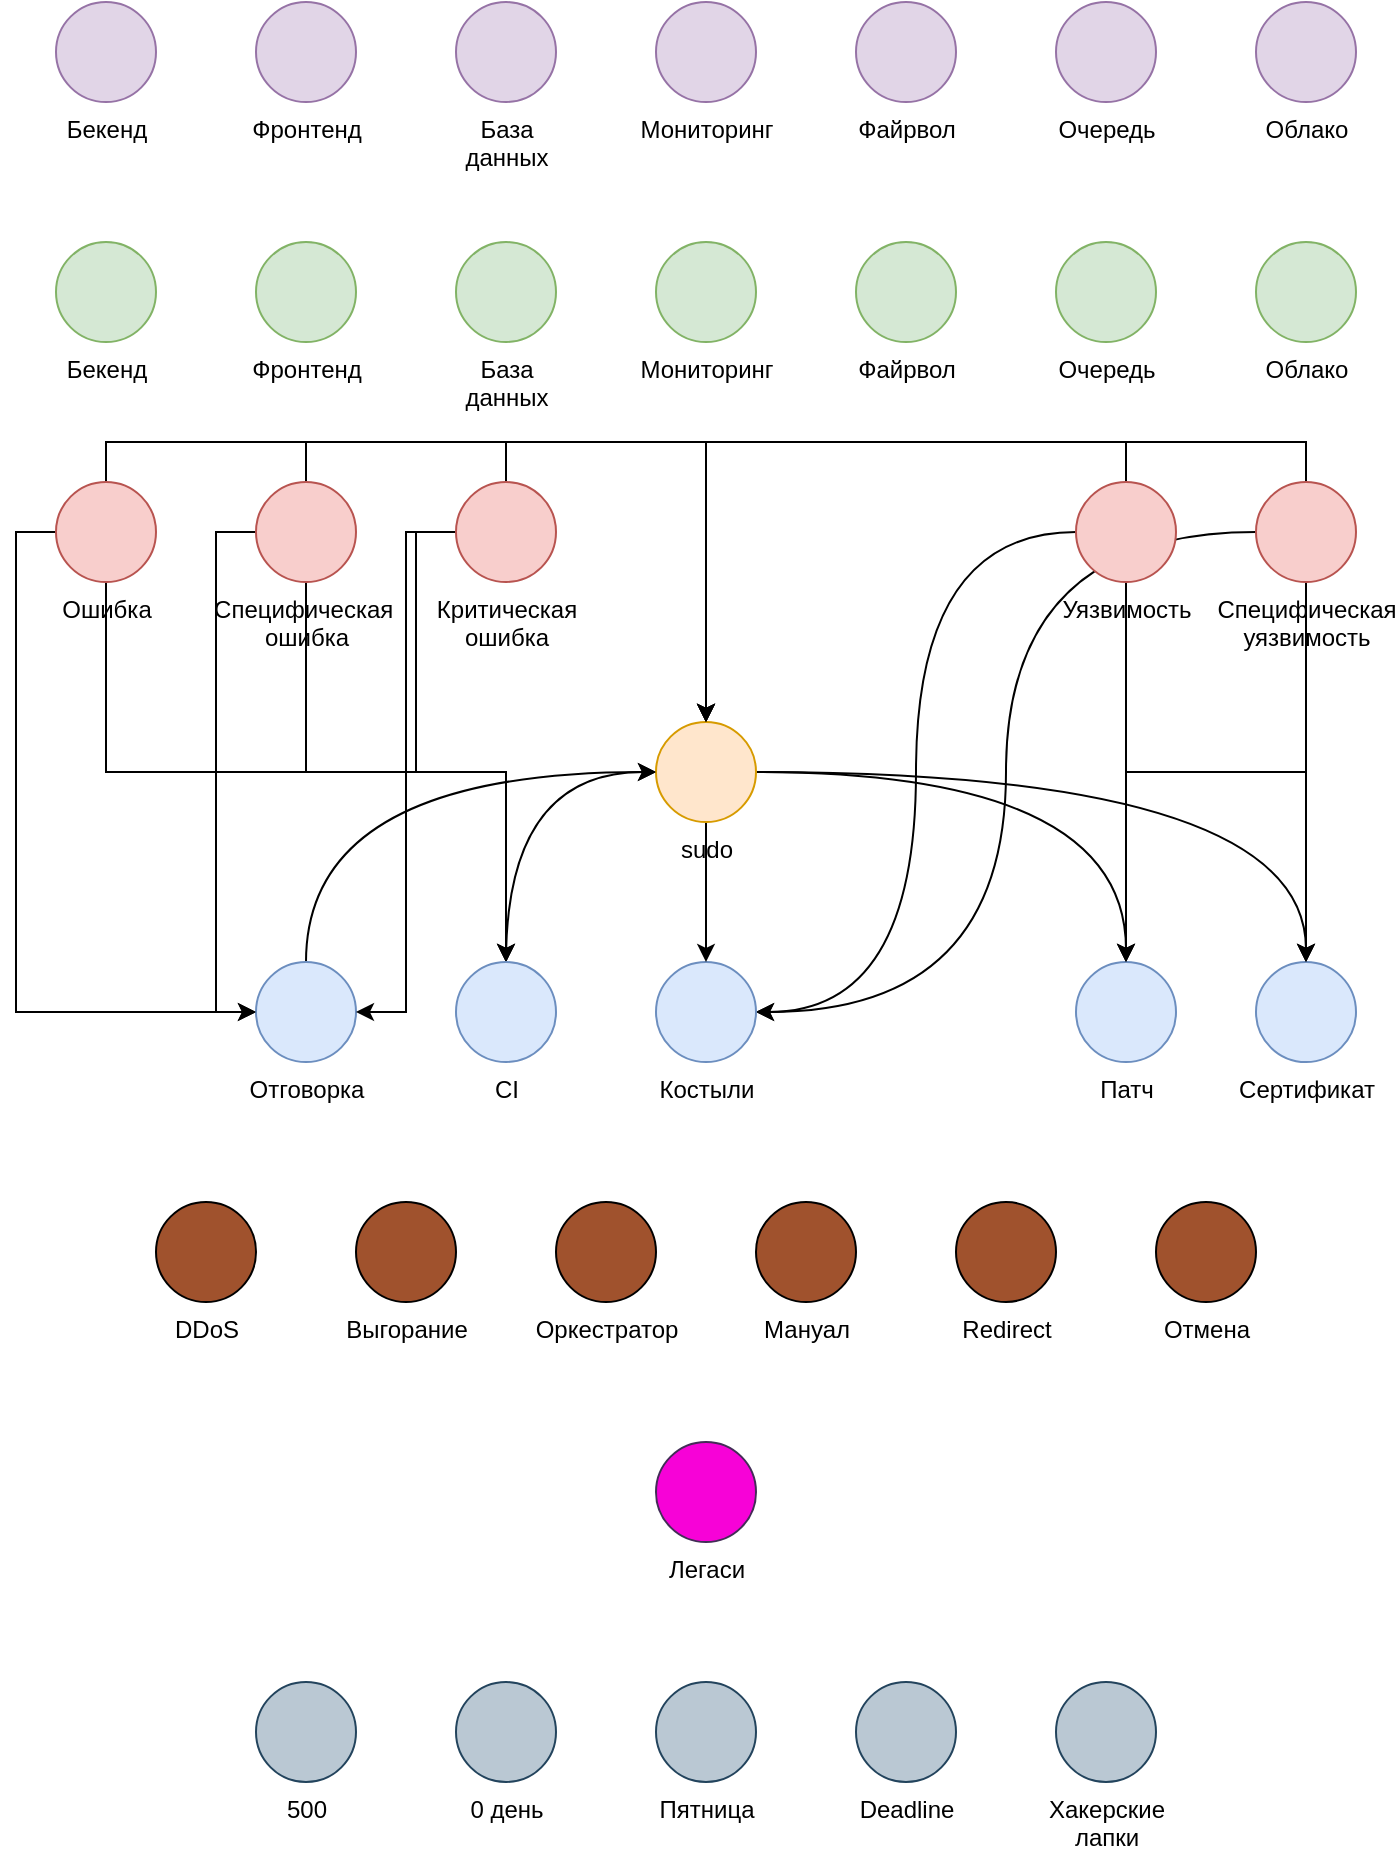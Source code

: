 <mxfile version="24.4.13" type="github">
  <diagram name="Page-1" id="2a216829-ef6e-dabb-86c1-c78162f3ba2b">
    <mxGraphModel dx="852" dy="584" grid="1" gridSize="10" guides="1" tooltips="1" connect="1" arrows="1" fold="1" page="1" pageScale="1" pageWidth="850" pageHeight="1100" background="none" math="0" shadow="0">
      <root>
        <mxCell id="0" />
        <mxCell id="1" parent="0" />
        <mxCell id="75ba1CMOg3PrHAO8wLKx-22" style="edgeStyle=orthogonalEdgeStyle;rounded=0;orthogonalLoop=1;jettySize=auto;html=1;exitX=0;exitY=0.5;exitDx=0;exitDy=0;entryX=0;entryY=0.5;entryDx=0;entryDy=0;" edge="1" parent="1" source="7a84cebc1def654-1" target="9monrO0C9HARq5Gm0Uuh-5">
          <mxGeometry relative="1" as="geometry" />
        </mxCell>
        <mxCell id="75ba1CMOg3PrHAO8wLKx-27" style="edgeStyle=orthogonalEdgeStyle;rounded=0;orthogonalLoop=1;jettySize=auto;html=1;exitX=0.5;exitY=1;exitDx=0;exitDy=0;entryX=0.5;entryY=0;entryDx=0;entryDy=0;" edge="1" parent="1" source="7a84cebc1def654-1" target="9monrO0C9HARq5Gm0Uuh-6">
          <mxGeometry relative="1" as="geometry" />
        </mxCell>
        <mxCell id="75ba1CMOg3PrHAO8wLKx-33" style="edgeStyle=orthogonalEdgeStyle;rounded=0;orthogonalLoop=1;jettySize=auto;html=1;exitX=0.5;exitY=0;exitDx=0;exitDy=0;entryX=0.5;entryY=0;entryDx=0;entryDy=0;" edge="1" parent="1" source="7a84cebc1def654-1" target="9monrO0C9HARq5Gm0Uuh-25">
          <mxGeometry relative="1" as="geometry" />
        </mxCell>
        <mxCell id="7a84cebc1def654-1" value="Ошибка" style="shape=mxgraph.bpmn.shape;html=1;verticalLabelPosition=bottom;labelBackgroundColor=none;verticalAlign=top;perimeter=ellipsePerimeter;outline=standard;symbol=general;fillColor=#f8cecc;strokeColor=#b85450;" parent="1" vertex="1">
          <mxGeometry x="100" y="400" width="50" height="50" as="geometry" />
        </mxCell>
        <mxCell id="75ba1CMOg3PrHAO8wLKx-6" style="edgeStyle=orthogonalEdgeStyle;rounded=0;orthogonalLoop=1;jettySize=auto;html=1;exitX=0;exitY=0.5;exitDx=0;exitDy=0;entryX=1;entryY=0.5;entryDx=0;entryDy=0;curved=1;labelBackgroundColor=none;" edge="1" parent="1" source="9monrO0C9HARq5Gm0Uuh-1" target="9monrO0C9HARq5Gm0Uuh-8">
          <mxGeometry relative="1" as="geometry" />
        </mxCell>
        <mxCell id="75ba1CMOg3PrHAO8wLKx-17" style="edgeStyle=orthogonalEdgeStyle;rounded=0;orthogonalLoop=1;jettySize=auto;html=1;exitX=0.5;exitY=1;exitDx=0;exitDy=0;entryX=0.5;entryY=0;entryDx=0;entryDy=0;" edge="1" parent="1" source="9monrO0C9HARq5Gm0Uuh-4" target="9monrO0C9HARq5Gm0Uuh-9">
          <mxGeometry relative="1" as="geometry" />
        </mxCell>
        <mxCell id="75ba1CMOg3PrHAO8wLKx-19" style="edgeStyle=orthogonalEdgeStyle;rounded=0;orthogonalLoop=1;jettySize=auto;html=1;exitX=0.5;exitY=1;exitDx=0;exitDy=0;entryX=0.5;entryY=0;entryDx=0;entryDy=0;" edge="1" parent="1" source="9monrO0C9HARq5Gm0Uuh-4" target="9monrO0C9HARq5Gm0Uuh-7">
          <mxGeometry relative="1" as="geometry" />
        </mxCell>
        <mxCell id="75ba1CMOg3PrHAO8wLKx-36" style="edgeStyle=orthogonalEdgeStyle;rounded=0;orthogonalLoop=1;jettySize=auto;html=1;exitX=0.5;exitY=0;exitDx=0;exitDy=0;entryX=0.5;entryY=0;entryDx=0;entryDy=0;" edge="1" parent="1" source="9monrO0C9HARq5Gm0Uuh-4" target="9monrO0C9HARq5Gm0Uuh-25">
          <mxGeometry relative="1" as="geometry" />
        </mxCell>
        <mxCell id="75ba1CMOg3PrHAO8wLKx-41" style="edgeStyle=orthogonalEdgeStyle;rounded=0;orthogonalLoop=1;jettySize=auto;html=1;exitX=0;exitY=0.5;exitDx=0;exitDy=0;entryX=1;entryY=0.5;entryDx=0;entryDy=0;curved=1;" edge="1" parent="1" source="9monrO0C9HARq5Gm0Uuh-4" target="9monrO0C9HARq5Gm0Uuh-8">
          <mxGeometry relative="1" as="geometry" />
        </mxCell>
        <mxCell id="9monrO0C9HARq5Gm0Uuh-4" value="Специфическая &lt;br&gt;уязвимость" style="shape=mxgraph.bpmn.shape;html=1;verticalLabelPosition=bottom;labelBackgroundColor=none;verticalAlign=top;perimeter=ellipsePerimeter;outline=standard;symbol=general;fillColor=#f8cecc;strokeColor=#b85450;" parent="1" vertex="1">
          <mxGeometry x="700" y="400" width="50" height="50" as="geometry" />
        </mxCell>
        <mxCell id="75ba1CMOg3PrHAO8wLKx-39" style="edgeStyle=orthogonalEdgeStyle;rounded=0;orthogonalLoop=1;jettySize=auto;html=1;exitX=0.5;exitY=0;exitDx=0;exitDy=0;entryX=0;entryY=0.5;entryDx=0;entryDy=0;curved=1;" edge="1" parent="1" source="9monrO0C9HARq5Gm0Uuh-5" target="9monrO0C9HARq5Gm0Uuh-25">
          <mxGeometry relative="1" as="geometry" />
        </mxCell>
        <mxCell id="9monrO0C9HARq5Gm0Uuh-5" value="Отговорка" style="shape=mxgraph.bpmn.shape;html=1;verticalLabelPosition=bottom;labelBackgroundColor=none;verticalAlign=top;perimeter=ellipsePerimeter;outline=standard;symbol=general;fillColor=#dae8fc;strokeColor=#6c8ebf;" parent="1" vertex="1">
          <mxGeometry x="200" y="640" width="50" height="50" as="geometry" />
        </mxCell>
        <mxCell id="9monrO0C9HARq5Gm0Uuh-7" value="Патч" style="shape=mxgraph.bpmn.shape;html=1;verticalLabelPosition=bottom;labelBackgroundColor=none;verticalAlign=top;perimeter=ellipsePerimeter;outline=standard;symbol=general;fillColor=#dae8fc;strokeColor=#6c8ebf;" parent="1" vertex="1">
          <mxGeometry x="610" y="640" width="50" height="50" as="geometry" />
        </mxCell>
        <mxCell id="9monrO0C9HARq5Gm0Uuh-8" value="Костыли" style="shape=mxgraph.bpmn.shape;html=1;verticalLabelPosition=bottom;labelBackgroundColor=none;verticalAlign=top;perimeter=ellipsePerimeter;outline=standard;symbol=general;fillColor=#dae8fc;strokeColor=#6c8ebf;" parent="1" vertex="1">
          <mxGeometry x="400" y="640" width="50" height="50" as="geometry" />
        </mxCell>
        <mxCell id="9monrO0C9HARq5Gm0Uuh-9" value="Сертификат" style="shape=mxgraph.bpmn.shape;html=1;verticalLabelPosition=bottom;labelBackgroundColor=none;verticalAlign=top;perimeter=ellipsePerimeter;outline=standard;symbol=general;fillColor=#dae8fc;strokeColor=#6c8ebf;" parent="1" vertex="1">
          <mxGeometry x="700" y="640" width="50" height="50" as="geometry" />
        </mxCell>
        <mxCell id="9monrO0C9HARq5Gm0Uuh-10" value="&lt;div&gt;Бекенд&lt;/div&gt;" style="shape=mxgraph.bpmn.shape;html=1;verticalLabelPosition=bottom;labelBackgroundColor=none;verticalAlign=top;perimeter=ellipsePerimeter;outline=standard;symbol=general;fillColor=#e1d5e7;strokeColor=#9673a6;" parent="1" vertex="1">
          <mxGeometry x="100" y="160" width="50" height="50" as="geometry" />
        </mxCell>
        <mxCell id="9monrO0C9HARq5Gm0Uuh-11" value="Мониторинг" style="shape=mxgraph.bpmn.shape;html=1;verticalLabelPosition=bottom;labelBackgroundColor=none;verticalAlign=top;perimeter=ellipsePerimeter;outline=standard;symbol=general;fillColor=#e1d5e7;strokeColor=#9673a6;" parent="1" vertex="1">
          <mxGeometry x="400" y="160" width="50" height="50" as="geometry" />
        </mxCell>
        <mxCell id="9monrO0C9HARq5Gm0Uuh-12" value="&lt;div&gt;Фронтенд&lt;/div&gt;" style="shape=mxgraph.bpmn.shape;html=1;verticalLabelPosition=bottom;labelBackgroundColor=none;verticalAlign=top;perimeter=ellipsePerimeter;outline=standard;symbol=general;fillColor=#e1d5e7;strokeColor=#9673a6;" parent="1" vertex="1">
          <mxGeometry x="200" y="160" width="50" height="50" as="geometry" />
        </mxCell>
        <mxCell id="9monrO0C9HARq5Gm0Uuh-13" value="База &lt;br&gt;данных" style="shape=mxgraph.bpmn.shape;html=1;verticalLabelPosition=bottom;labelBackgroundColor=none;verticalAlign=top;perimeter=ellipsePerimeter;outline=standard;symbol=general;fillColor=#e1d5e7;strokeColor=#9673a6;" parent="1" vertex="1">
          <mxGeometry x="300" y="160" width="50" height="50" as="geometry" />
        </mxCell>
        <mxCell id="9monrO0C9HARq5Gm0Uuh-14" value="Файрвол" style="shape=mxgraph.bpmn.shape;html=1;verticalLabelPosition=bottom;labelBackgroundColor=none;verticalAlign=top;perimeter=ellipsePerimeter;outline=standard;symbol=general;fillColor=#e1d5e7;strokeColor=#9673a6;" parent="1" vertex="1">
          <mxGeometry x="500" y="160" width="50" height="50" as="geometry" />
        </mxCell>
        <mxCell id="9monrO0C9HARq5Gm0Uuh-16" value="Очередь" style="shape=mxgraph.bpmn.shape;html=1;verticalLabelPosition=bottom;labelBackgroundColor=none;verticalAlign=top;perimeter=ellipsePerimeter;outline=standard;symbol=general;fillColor=#e1d5e7;strokeColor=#9673a6;" parent="1" vertex="1">
          <mxGeometry x="600" y="160" width="50" height="50" as="geometry" />
        </mxCell>
        <mxCell id="9monrO0C9HARq5Gm0Uuh-17" value="Облако" style="shape=mxgraph.bpmn.shape;html=1;verticalLabelPosition=bottom;labelBackgroundColor=none;verticalAlign=top;perimeter=ellipsePerimeter;outline=standard;symbol=general;fillColor=#e1d5e7;strokeColor=#9673a6;" parent="1" vertex="1">
          <mxGeometry x="700" y="160" width="50" height="50" as="geometry" />
        </mxCell>
        <mxCell id="9monrO0C9HARq5Gm0Uuh-18" value="&lt;div&gt;Бекенд&lt;/div&gt;" style="shape=mxgraph.bpmn.shape;html=1;verticalLabelPosition=bottom;labelBackgroundColor=none;verticalAlign=top;perimeter=ellipsePerimeter;outline=standard;symbol=general;fillColor=#d5e8d4;strokeColor=#82b366;" parent="1" vertex="1">
          <mxGeometry x="100" y="280" width="50" height="50" as="geometry" />
        </mxCell>
        <mxCell id="9monrO0C9HARq5Gm0Uuh-19" value="Мониторинг" style="shape=mxgraph.bpmn.shape;html=1;verticalLabelPosition=bottom;labelBackgroundColor=none;verticalAlign=top;perimeter=ellipsePerimeter;outline=standard;symbol=general;fillColor=#d5e8d4;strokeColor=#82b366;" parent="1" vertex="1">
          <mxGeometry x="400" y="280" width="50" height="50" as="geometry" />
        </mxCell>
        <mxCell id="9monrO0C9HARq5Gm0Uuh-20" value="&lt;div&gt;Фронтенд&lt;/div&gt;" style="shape=mxgraph.bpmn.shape;html=1;verticalLabelPosition=bottom;labelBackgroundColor=none;verticalAlign=top;perimeter=ellipsePerimeter;outline=standard;symbol=general;fillColor=#d5e8d4;strokeColor=#82b366;" parent="1" vertex="1">
          <mxGeometry x="200" y="280" width="50" height="50" as="geometry" />
        </mxCell>
        <mxCell id="9monrO0C9HARq5Gm0Uuh-21" value="База &lt;br&gt;данных" style="shape=mxgraph.bpmn.shape;html=1;verticalLabelPosition=bottom;labelBackgroundColor=none;verticalAlign=top;perimeter=ellipsePerimeter;outline=standard;symbol=general;fillColor=#d5e8d4;strokeColor=#82b366;" parent="1" vertex="1">
          <mxGeometry x="300" y="280" width="50" height="50" as="geometry" />
        </mxCell>
        <mxCell id="9monrO0C9HARq5Gm0Uuh-22" value="Файрвол" style="shape=mxgraph.bpmn.shape;html=1;verticalLabelPosition=bottom;labelBackgroundColor=none;verticalAlign=top;perimeter=ellipsePerimeter;outline=standard;symbol=general;fillColor=#d5e8d4;strokeColor=#82b366;" parent="1" vertex="1">
          <mxGeometry x="500" y="280" width="50" height="50" as="geometry" />
        </mxCell>
        <mxCell id="9monrO0C9HARq5Gm0Uuh-23" value="Очередь" style="shape=mxgraph.bpmn.shape;html=1;verticalLabelPosition=bottom;labelBackgroundColor=none;verticalAlign=top;perimeter=ellipsePerimeter;outline=standard;symbol=general;fillColor=#d5e8d4;strokeColor=#82b366;" parent="1" vertex="1">
          <mxGeometry x="600" y="280" width="50" height="50" as="geometry" />
        </mxCell>
        <mxCell id="9monrO0C9HARq5Gm0Uuh-24" value="Облако" style="shape=mxgraph.bpmn.shape;html=1;verticalLabelPosition=bottom;labelBackgroundColor=none;verticalAlign=top;perimeter=ellipsePerimeter;outline=standard;symbol=general;fillColor=#d5e8d4;strokeColor=#82b366;" parent="1" vertex="1">
          <mxGeometry x="700" y="280" width="50" height="50" as="geometry" />
        </mxCell>
        <mxCell id="9monrO0C9HARq5Gm0Uuh-42" style="edgeStyle=orthogonalEdgeStyle;rounded=0;orthogonalLoop=1;jettySize=auto;html=1;exitX=0.5;exitY=1;exitDx=0;exitDy=0;entryX=0.5;entryY=0;entryDx=0;entryDy=0;curved=1;labelBackgroundColor=none;" parent="1" source="9monrO0C9HARq5Gm0Uuh-25" target="9monrO0C9HARq5Gm0Uuh-8" edge="1">
          <mxGeometry relative="1" as="geometry" />
        </mxCell>
        <mxCell id="75ba1CMOg3PrHAO8wLKx-42" style="edgeStyle=orthogonalEdgeStyle;rounded=0;orthogonalLoop=1;jettySize=auto;html=1;exitX=1;exitY=0.5;exitDx=0;exitDy=0;entryX=0.5;entryY=0;entryDx=0;entryDy=0;curved=1;" edge="1" parent="1" source="9monrO0C9HARq5Gm0Uuh-25" target="9monrO0C9HARq5Gm0Uuh-7">
          <mxGeometry relative="1" as="geometry" />
        </mxCell>
        <mxCell id="75ba1CMOg3PrHAO8wLKx-43" style="edgeStyle=orthogonalEdgeStyle;rounded=0;orthogonalLoop=1;jettySize=auto;html=1;exitX=1;exitY=0.5;exitDx=0;exitDy=0;entryX=0.5;entryY=0;entryDx=0;entryDy=0;curved=1;" edge="1" parent="1" source="9monrO0C9HARq5Gm0Uuh-25" target="9monrO0C9HARq5Gm0Uuh-9">
          <mxGeometry relative="1" as="geometry" />
        </mxCell>
        <mxCell id="9monrO0C9HARq5Gm0Uuh-25" value="sudo" style="shape=mxgraph.bpmn.shape;html=1;verticalLabelPosition=bottom;labelBackgroundColor=none;verticalAlign=top;perimeter=ellipsePerimeter;outline=standard;symbol=general;fillColor=#ffe6cc;strokeColor=#d79b00;" parent="1" vertex="1">
          <mxGeometry x="400" y="520" width="50" height="50" as="geometry" />
        </mxCell>
        <mxCell id="9monrO0C9HARq5Gm0Uuh-26" value="DDoS" style="shape=mxgraph.bpmn.shape;html=1;verticalLabelPosition=bottom;labelBackgroundColor=none;verticalAlign=top;perimeter=ellipsePerimeter;outline=standard;symbol=general;fillColor=#a0522d;strokeColor=default;fontColor=#000000;" parent="1" vertex="1">
          <mxGeometry x="150" y="760" width="50" height="50" as="geometry" />
        </mxCell>
        <mxCell id="9monrO0C9HARq5Gm0Uuh-27" value="Мануал" style="shape=mxgraph.bpmn.shape;html=1;verticalLabelPosition=bottom;labelBackgroundColor=none;verticalAlign=top;perimeter=ellipsePerimeter;outline=standard;symbol=general;fillColor=#a0522d;strokeColor=default;fontColor=#000000;" parent="1" vertex="1">
          <mxGeometry x="450" y="760" width="50" height="50" as="geometry" />
        </mxCell>
        <mxCell id="9monrO0C9HARq5Gm0Uuh-28" value="Выгорание" style="shape=mxgraph.bpmn.shape;html=1;verticalLabelPosition=bottom;labelBackgroundColor=none;verticalAlign=top;perimeter=ellipsePerimeter;outline=standard;symbol=general;fillColor=#a0522d;strokeColor=default;fontColor=#000000;" parent="1" vertex="1">
          <mxGeometry x="250" y="760" width="50" height="50" as="geometry" />
        </mxCell>
        <mxCell id="9monrO0C9HARq5Gm0Uuh-29" value="Оркестратор" style="shape=mxgraph.bpmn.shape;html=1;verticalLabelPosition=bottom;labelBackgroundColor=none;verticalAlign=top;perimeter=ellipsePerimeter;outline=standard;symbol=general;fillColor=#a0522d;strokeColor=default;fontColor=#000000;" parent="1" vertex="1">
          <mxGeometry x="350" y="760" width="50" height="50" as="geometry" />
        </mxCell>
        <mxCell id="9monrO0C9HARq5Gm0Uuh-30" value="Redirect" style="shape=mxgraph.bpmn.shape;html=1;verticalLabelPosition=bottom;labelBackgroundColor=none;verticalAlign=top;perimeter=ellipsePerimeter;outline=standard;symbol=general;fillColor=#a0522d;strokeColor=default;fontColor=#000000;" parent="1" vertex="1">
          <mxGeometry x="550" y="760" width="50" height="50" as="geometry" />
        </mxCell>
        <mxCell id="9monrO0C9HARq5Gm0Uuh-33" value="Отмена" style="shape=mxgraph.bpmn.shape;html=1;verticalLabelPosition=bottom;labelBackgroundColor=none;verticalAlign=top;perimeter=ellipsePerimeter;outline=standard;symbol=general;fillColor=#a0522d;strokeColor=default;fontColor=#000000;" parent="1" vertex="1">
          <mxGeometry x="650" y="760" width="50" height="50" as="geometry" />
        </mxCell>
        <mxCell id="9monrO0C9HARq5Gm0Uuh-34" value="Легаси" style="shape=mxgraph.bpmn.shape;html=1;verticalLabelPosition=bottom;labelBackgroundColor=none;verticalAlign=top;perimeter=ellipsePerimeter;outline=standard;symbol=general;fillColor=#F702D7;strokeColor=#432D57;fontColor=#000000;" parent="1" vertex="1">
          <mxGeometry x="400" y="880" width="50" height="50" as="geometry" />
        </mxCell>
        <mxCell id="9monrO0C9HARq5Gm0Uuh-35" value="500" style="shape=mxgraph.bpmn.shape;html=1;verticalLabelPosition=bottom;labelBackgroundColor=none;verticalAlign=top;perimeter=ellipsePerimeter;outline=standard;symbol=general;fillColor=#bac8d3;strokeColor=#23445d;" parent="1" vertex="1">
          <mxGeometry x="200" y="1000" width="50" height="50" as="geometry" />
        </mxCell>
        <mxCell id="9monrO0C9HARq5Gm0Uuh-36" value="Deadline" style="shape=mxgraph.bpmn.shape;html=1;verticalLabelPosition=bottom;labelBackgroundColor=none;verticalAlign=top;perimeter=ellipsePerimeter;outline=standard;symbol=general;fillColor=#bac8d3;strokeColor=#23445d;" parent="1" vertex="1">
          <mxGeometry x="500" y="1000" width="50" height="50" as="geometry" />
        </mxCell>
        <mxCell id="9monrO0C9HARq5Gm0Uuh-37" value="0 день" style="shape=mxgraph.bpmn.shape;html=1;verticalLabelPosition=bottom;labelBackgroundColor=none;verticalAlign=top;perimeter=ellipsePerimeter;outline=standard;symbol=general;fillColor=#bac8d3;strokeColor=#23445d;" parent="1" vertex="1">
          <mxGeometry x="300" y="1000" width="50" height="50" as="geometry" />
        </mxCell>
        <mxCell id="9monrO0C9HARq5Gm0Uuh-38" value="Пятница" style="shape=mxgraph.bpmn.shape;html=1;verticalLabelPosition=bottom;labelBackgroundColor=none;verticalAlign=top;perimeter=ellipsePerimeter;outline=standard;symbol=general;fillColor=#bac8d3;strokeColor=#23445d;" parent="1" vertex="1">
          <mxGeometry x="400" y="1000" width="50" height="50" as="geometry" />
        </mxCell>
        <mxCell id="9monrO0C9HARq5Gm0Uuh-39" value="Хакерские &lt;br&gt;лапки" style="shape=mxgraph.bpmn.shape;html=1;verticalLabelPosition=bottom;labelBackgroundColor=none;verticalAlign=top;perimeter=ellipsePerimeter;outline=standard;symbol=general;fillColor=#bac8d3;strokeColor=#23445d;" parent="1" vertex="1">
          <mxGeometry x="600" y="1000" width="50" height="50" as="geometry" />
        </mxCell>
        <mxCell id="75ba1CMOg3PrHAO8wLKx-16" style="edgeStyle=orthogonalEdgeStyle;rounded=0;orthogonalLoop=1;jettySize=auto;html=1;exitX=0.5;exitY=1;exitDx=0;exitDy=0;" edge="1" parent="1" source="9monrO0C9HARq5Gm0Uuh-1" target="9monrO0C9HARq5Gm0Uuh-7">
          <mxGeometry relative="1" as="geometry" />
        </mxCell>
        <mxCell id="75ba1CMOg3PrHAO8wLKx-18" style="edgeStyle=orthogonalEdgeStyle;rounded=0;orthogonalLoop=1;jettySize=auto;html=1;exitX=0.5;exitY=1;exitDx=0;exitDy=0;" edge="1" parent="1" source="9monrO0C9HARq5Gm0Uuh-1" target="9monrO0C9HARq5Gm0Uuh-9">
          <mxGeometry relative="1" as="geometry" />
        </mxCell>
        <mxCell id="75ba1CMOg3PrHAO8wLKx-34" style="edgeStyle=orthogonalEdgeStyle;rounded=0;orthogonalLoop=1;jettySize=auto;html=1;exitX=0.5;exitY=0;exitDx=0;exitDy=0;entryX=0.5;entryY=0;entryDx=0;entryDy=0;" edge="1" parent="1" source="9monrO0C9HARq5Gm0Uuh-1" target="9monrO0C9HARq5Gm0Uuh-25">
          <mxGeometry relative="1" as="geometry" />
        </mxCell>
        <mxCell id="9monrO0C9HARq5Gm0Uuh-1" value="Уязвимость" style="shape=mxgraph.bpmn.shape;html=1;verticalLabelPosition=bottom;labelBackgroundColor=none;verticalAlign=top;perimeter=ellipsePerimeter;outline=standard;symbol=general;fillColor=#f8cecc;strokeColor=#b85450;" parent="1" vertex="1">
          <mxGeometry x="610" y="400" width="50" height="50" as="geometry" />
        </mxCell>
        <mxCell id="75ba1CMOg3PrHAO8wLKx-24" style="edgeStyle=orthogonalEdgeStyle;rounded=0;orthogonalLoop=1;jettySize=auto;html=1;exitX=0;exitY=0.5;exitDx=0;exitDy=0;entryX=0;entryY=0.5;entryDx=0;entryDy=0;" edge="1" parent="1" source="9monrO0C9HARq5Gm0Uuh-2" target="9monrO0C9HARq5Gm0Uuh-5">
          <mxGeometry relative="1" as="geometry" />
        </mxCell>
        <mxCell id="75ba1CMOg3PrHAO8wLKx-28" style="edgeStyle=orthogonalEdgeStyle;rounded=0;orthogonalLoop=1;jettySize=auto;html=1;exitX=0.5;exitY=1;exitDx=0;exitDy=0;entryX=0.5;entryY=0;entryDx=0;entryDy=0;" edge="1" parent="1" source="9monrO0C9HARq5Gm0Uuh-2" target="9monrO0C9HARq5Gm0Uuh-6">
          <mxGeometry relative="1" as="geometry" />
        </mxCell>
        <mxCell id="75ba1CMOg3PrHAO8wLKx-32" style="edgeStyle=orthogonalEdgeStyle;rounded=0;orthogonalLoop=1;jettySize=auto;html=1;exitX=0.5;exitY=0;exitDx=0;exitDy=0;entryX=0.5;entryY=0;entryDx=0;entryDy=0;" edge="1" parent="1" source="9monrO0C9HARq5Gm0Uuh-2" target="9monrO0C9HARq5Gm0Uuh-25">
          <mxGeometry relative="1" as="geometry" />
        </mxCell>
        <mxCell id="9monrO0C9HARq5Gm0Uuh-2" value="&lt;div&gt;Специфическая&amp;nbsp;&lt;/div&gt;&lt;div&gt;ошибка&lt;/div&gt;" style="shape=mxgraph.bpmn.shape;html=1;verticalLabelPosition=bottom;labelBackgroundColor=none;verticalAlign=top;perimeter=ellipsePerimeter;outline=standard;symbol=general;fillColor=#f8cecc;strokeColor=#b85450;" parent="1" vertex="1">
          <mxGeometry x="200" y="400" width="50" height="50" as="geometry" />
        </mxCell>
        <mxCell id="75ba1CMOg3PrHAO8wLKx-25" style="edgeStyle=orthogonalEdgeStyle;rounded=0;orthogonalLoop=1;jettySize=auto;html=1;exitX=0;exitY=0.5;exitDx=0;exitDy=0;entryX=1;entryY=0.5;entryDx=0;entryDy=0;" edge="1" parent="1" source="9monrO0C9HARq5Gm0Uuh-3" target="9monrO0C9HARq5Gm0Uuh-5">
          <mxGeometry relative="1" as="geometry" />
        </mxCell>
        <mxCell id="75ba1CMOg3PrHAO8wLKx-29" style="edgeStyle=orthogonalEdgeStyle;rounded=0;orthogonalLoop=1;jettySize=auto;html=1;exitX=0;exitY=0.5;exitDx=0;exitDy=0;entryX=0.5;entryY=0;entryDx=0;entryDy=0;" edge="1" parent="1" source="9monrO0C9HARq5Gm0Uuh-3" target="9monrO0C9HARq5Gm0Uuh-6">
          <mxGeometry relative="1" as="geometry" />
        </mxCell>
        <mxCell id="75ba1CMOg3PrHAO8wLKx-30" style="edgeStyle=orthogonalEdgeStyle;rounded=0;orthogonalLoop=1;jettySize=auto;html=1;exitX=0.5;exitY=0;exitDx=0;exitDy=0;entryX=0.5;entryY=0;entryDx=0;entryDy=0;" edge="1" parent="1" source="9monrO0C9HARq5Gm0Uuh-3" target="9monrO0C9HARq5Gm0Uuh-25">
          <mxGeometry relative="1" as="geometry" />
        </mxCell>
        <mxCell id="9monrO0C9HARq5Gm0Uuh-3" value="Критическая &lt;br&gt;ошибка" style="shape=mxgraph.bpmn.shape;html=1;verticalLabelPosition=bottom;labelBackgroundColor=none;verticalAlign=top;perimeter=ellipsePerimeter;outline=standard;symbol=general;fillColor=#f8cecc;strokeColor=#b85450;" parent="1" vertex="1">
          <mxGeometry x="300" y="400" width="50" height="50" as="geometry" />
        </mxCell>
        <mxCell id="75ba1CMOg3PrHAO8wLKx-40" style="edgeStyle=orthogonalEdgeStyle;rounded=0;orthogonalLoop=1;jettySize=auto;html=1;exitX=0.5;exitY=0;exitDx=0;exitDy=0;entryX=0;entryY=0.5;entryDx=0;entryDy=0;curved=1;" edge="1" parent="1" source="9monrO0C9HARq5Gm0Uuh-6" target="9monrO0C9HARq5Gm0Uuh-25">
          <mxGeometry relative="1" as="geometry" />
        </mxCell>
        <mxCell id="9monrO0C9HARq5Gm0Uuh-6" value="CI" style="shape=mxgraph.bpmn.shape;html=1;verticalLabelPosition=bottom;labelBackgroundColor=none;verticalAlign=top;perimeter=ellipsePerimeter;outline=standard;symbol=general;fillColor=#dae8fc;strokeColor=#6c8ebf;" parent="1" vertex="1">
          <mxGeometry x="300" y="640" width="50" height="50" as="geometry" />
        </mxCell>
      </root>
    </mxGraphModel>
  </diagram>
</mxfile>
